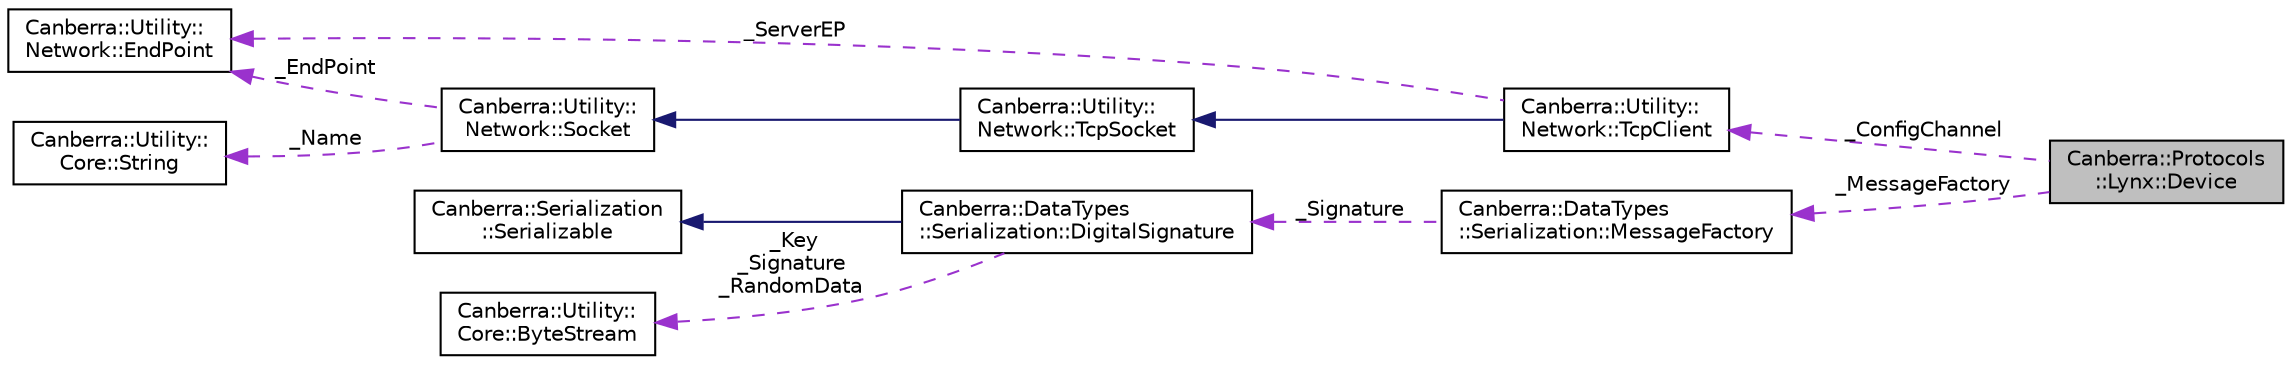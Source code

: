 digraph "Canberra::Protocols::Lynx::Device"
{
  edge [fontname="Helvetica",fontsize="10",labelfontname="Helvetica",labelfontsize="10"];
  node [fontname="Helvetica",fontsize="10",shape=record];
  rankdir="LR";
  Node2 [label="Canberra::Protocols\l::Lynx::Device",height=0.2,width=0.4,color="black", fillcolor="grey75", style="filled", fontcolor="black"];
  Node3 -> Node2 [dir="back",color="darkorchid3",fontsize="10",style="dashed",label=" _ConfigChannel" ];
  Node3 [label="Canberra::Utility::\lNetwork::TcpClient",height=0.2,width=0.4,color="black", fillcolor="white", style="filled",URL="$d0/d5b/class_canberra_1_1_utility_1_1_network_1_1_tcp_client.html"];
  Node4 -> Node3 [dir="back",color="midnightblue",fontsize="10",style="solid"];
  Node4 [label="Canberra::Utility::\lNetwork::TcpSocket",height=0.2,width=0.4,color="black", fillcolor="white", style="filled",URL="$df/d69/class_canberra_1_1_utility_1_1_network_1_1_tcp_socket.html"];
  Node5 -> Node4 [dir="back",color="midnightblue",fontsize="10",style="solid"];
  Node5 [label="Canberra::Utility::\lNetwork::Socket",height=0.2,width=0.4,color="black", fillcolor="white", style="filled",URL="$d4/d75/class_canberra_1_1_utility_1_1_network_1_1_socket.html"];
  Node6 -> Node5 [dir="back",color="darkorchid3",fontsize="10",style="dashed",label=" _EndPoint" ];
  Node6 [label="Canberra::Utility::\lNetwork::EndPoint",height=0.2,width=0.4,color="black", fillcolor="white", style="filled",URL="$d3/d97/class_canberra_1_1_utility_1_1_network_1_1_end_point.html"];
  Node7 -> Node5 [dir="back",color="darkorchid3",fontsize="10",style="dashed",label=" _Name" ];
  Node7 [label="Canberra::Utility::\lCore::String",height=0.2,width=0.4,color="black", fillcolor="white", style="filled",URL="$da/d1c/class_canberra_1_1_utility_1_1_core_1_1_string.html"];
  Node6 -> Node3 [dir="back",color="darkorchid3",fontsize="10",style="dashed",label=" _ServerEP" ];
  Node8 -> Node2 [dir="back",color="darkorchid3",fontsize="10",style="dashed",label=" _MessageFactory" ];
  Node8 [label="Canberra::DataTypes\l::Serialization::MessageFactory",height=0.2,width=0.4,color="black", fillcolor="white", style="filled",URL="$d0/d7d/class_canberra_1_1_data_types_1_1_serialization_1_1_message_factory.html"];
  Node9 -> Node8 [dir="back",color="darkorchid3",fontsize="10",style="dashed",label=" _Signature" ];
  Node9 [label="Canberra::DataTypes\l::Serialization::DigitalSignature",height=0.2,width=0.4,color="black", fillcolor="white", style="filled",URL="$da/d3c/class_canberra_1_1_data_types_1_1_serialization_1_1_digital_signature.html"];
  Node10 -> Node9 [dir="back",color="midnightblue",fontsize="10",style="solid"];
  Node10 [label="Canberra::Serialization\l::Serializable",height=0.2,width=0.4,color="black", fillcolor="white", style="filled",URL="$d0/d9f/class_canberra_1_1_serialization_1_1_serializable.html"];
  Node11 -> Node9 [dir="back",color="darkorchid3",fontsize="10",style="dashed",label=" _Key\n_Signature\n_RandomData" ];
  Node11 [label="Canberra::Utility::\lCore::ByteStream",height=0.2,width=0.4,color="black", fillcolor="white", style="filled",URL="$d2/dde/class_canberra_1_1_utility_1_1_core_1_1_byte_stream.html"];
}
